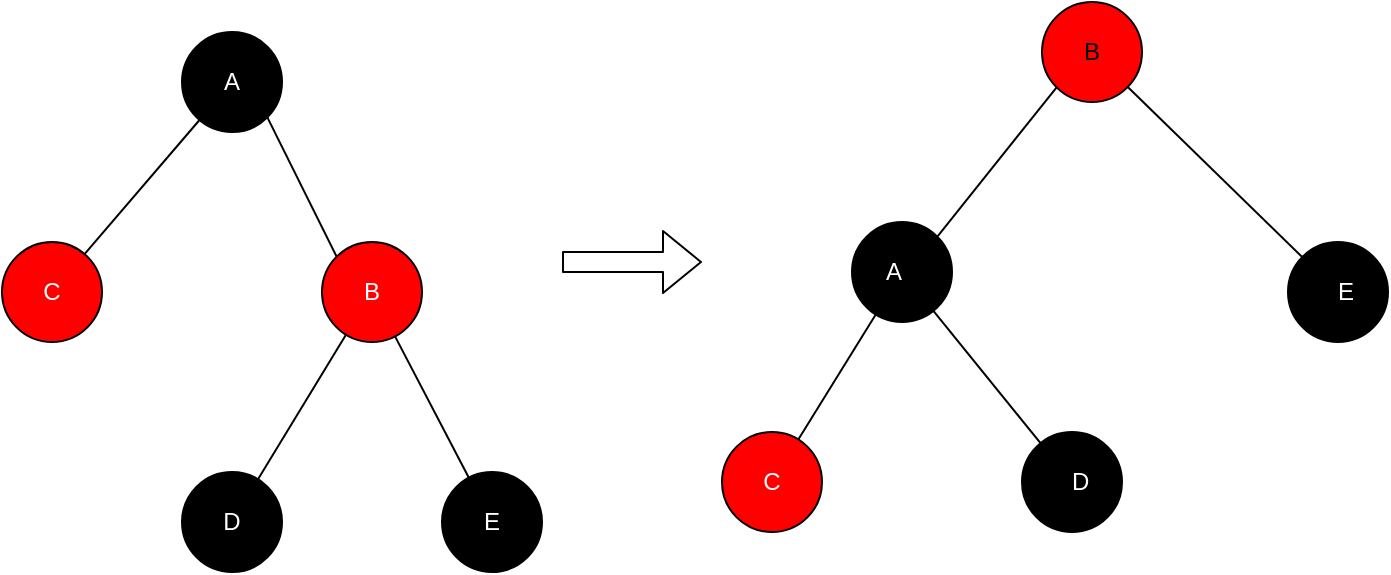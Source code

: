 <mxfile version="11.2.4" type="device" pages="1"><diagram id="YZeXVwDjw1Bd4UorH8uk" name="第 1 页"><mxGraphModel dx="1695" dy="536" grid="1" gridSize="10" guides="1" tooltips="1" connect="1" arrows="1" fold="1" page="1" pageScale="1" pageWidth="827" pageHeight="1169" math="0" shadow="0"><root><mxCell id="0"/><mxCell id="1" parent="0"/><mxCell id="fOvsUzuHjN6cGWeoDmGI-36" value="" style="edgeStyle=none;rounded=0;orthogonalLoop=1;jettySize=auto;html=1;startArrow=none;startFill=0;endArrow=none;endFill=0;" edge="1" parent="1" source="fOvsUzuHjN6cGWeoDmGI-34" target="fOvsUzuHjN6cGWeoDmGI-35"><mxGeometry relative="1" as="geometry"/></mxCell><mxCell id="fOvsUzuHjN6cGWeoDmGI-41" style="edgeStyle=none;rounded=0;orthogonalLoop=1;jettySize=auto;html=1;entryX=0;entryY=1;entryDx=0;entryDy=0;startArrow=none;startFill=0;endArrow=none;endFill=0;exitX=1;exitY=0;exitDx=0;exitDy=0;" edge="1" parent="1" source="fOvsUzuHjN6cGWeoDmGI-34" target="fOvsUzuHjN6cGWeoDmGI-37"><mxGeometry relative="1" as="geometry"><mxPoint x="246" y="345" as="sourcePoint"/></mxGeometry></mxCell><mxCell id="fOvsUzuHjN6cGWeoDmGI-34" value="&lt;font color=&quot;#ffffff&quot;&gt;A&lt;/font&gt;A" style="ellipse;whiteSpace=wrap;html=1;aspect=fixed;shadow=0;fillColor=#000000;" vertex="1" parent="1"><mxGeometry x="195" y="320" width="50" height="50" as="geometry"/></mxCell><mxCell id="fOvsUzuHjN6cGWeoDmGI-35" value="C" style="ellipse;whiteSpace=wrap;html=1;aspect=fixed;shadow=0;fillColor=#FF0000;fontColor=#FFFFFF;" vertex="1" parent="1"><mxGeometry x="130" y="425" width="50" height="50" as="geometry"/></mxCell><mxCell id="fOvsUzuHjN6cGWeoDmGI-47" value="" style="edgeStyle=none;rounded=0;orthogonalLoop=1;jettySize=auto;html=1;startArrow=none;startFill=0;endArrow=none;endFill=0;" edge="1" parent="1" source="fOvsUzuHjN6cGWeoDmGI-34" target="fOvsUzuHjN6cGWeoDmGI-46"><mxGeometry relative="1" as="geometry"/></mxCell><mxCell id="fOvsUzuHjN6cGWeoDmGI-49" value="" style="edgeStyle=none;rounded=0;orthogonalLoop=1;jettySize=auto;html=1;startArrow=none;startFill=0;endArrow=none;endFill=0;" edge="1" parent="1" source="fOvsUzuHjN6cGWeoDmGI-37" target="fOvsUzuHjN6cGWeoDmGI-48"><mxGeometry relative="1" as="geometry"/></mxCell><mxCell id="fOvsUzuHjN6cGWeoDmGI-37" value="B" style="ellipse;whiteSpace=wrap;html=1;aspect=fixed;shadow=0;fillColor=#FF0000;" vertex="1" parent="1"><mxGeometry x="290" y="210" width="50" height="50" as="geometry"/></mxCell><mxCell id="fOvsUzuHjN6cGWeoDmGI-48" value="E&lt;font color=&quot;#ffffff&quot;&gt;E&lt;/font&gt;" style="ellipse;whiteSpace=wrap;html=1;aspect=fixed;shadow=0;fillColor=#000000;align=center;" vertex="1" parent="1"><mxGeometry x="413" y="330" width="50" height="50" as="geometry"/></mxCell><mxCell id="fOvsUzuHjN6cGWeoDmGI-46" value="D&lt;font color=&quot;#ffffff&quot;&gt;D&lt;/font&gt;" style="ellipse;whiteSpace=wrap;html=1;aspect=fixed;shadow=0;fillColor=#000000;" vertex="1" parent="1"><mxGeometry x="280" y="425" width="50" height="50" as="geometry"/></mxCell><mxCell id="fOvsUzuHjN6cGWeoDmGI-50" value="" style="edgeStyle=none;rounded=0;orthogonalLoop=1;jettySize=auto;html=1;startArrow=none;startFill=0;endArrow=none;endFill=0;" edge="1" parent="1" source="fOvsUzuHjN6cGWeoDmGI-52" target="fOvsUzuHjN6cGWeoDmGI-53"><mxGeometry relative="1" as="geometry"/></mxCell><mxCell id="fOvsUzuHjN6cGWeoDmGI-51" style="edgeStyle=none;rounded=0;orthogonalLoop=1;jettySize=auto;html=1;exitX=1;exitY=1;exitDx=0;exitDy=0;entryX=0;entryY=0;entryDx=0;entryDy=0;startArrow=none;startFill=0;endArrow=none;endFill=0;" edge="1" parent="1" source="fOvsUzuHjN6cGWeoDmGI-52" target="fOvsUzuHjN6cGWeoDmGI-56"><mxGeometry relative="1" as="geometry"/></mxCell><mxCell id="fOvsUzuHjN6cGWeoDmGI-52" value="A" style="ellipse;whiteSpace=wrap;html=1;aspect=fixed;shadow=0;fillColor=#000000;fontColor=#FFFFFF;" vertex="1" parent="1"><mxGeometry x="-140" y="225" width="50" height="50" as="geometry"/></mxCell><mxCell id="fOvsUzuHjN6cGWeoDmGI-53" value="C" style="ellipse;whiteSpace=wrap;html=1;aspect=fixed;shadow=0;fillColor=#FF0000;fontColor=#FFFFFF;" vertex="1" parent="1"><mxGeometry x="-230" y="330" width="50" height="50" as="geometry"/></mxCell><mxCell id="fOvsUzuHjN6cGWeoDmGI-54" value="" style="edgeStyle=none;rounded=0;orthogonalLoop=1;jettySize=auto;html=1;startArrow=none;startFill=0;endArrow=none;endFill=0;" edge="1" parent="1" source="fOvsUzuHjN6cGWeoDmGI-56" target="fOvsUzuHjN6cGWeoDmGI-58"><mxGeometry relative="1" as="geometry"/></mxCell><mxCell id="fOvsUzuHjN6cGWeoDmGI-55" value="" style="edgeStyle=none;rounded=0;orthogonalLoop=1;jettySize=auto;html=1;startArrow=none;startFill=0;endArrow=none;endFill=0;" edge="1" parent="1" source="fOvsUzuHjN6cGWeoDmGI-56" target="fOvsUzuHjN6cGWeoDmGI-57"><mxGeometry relative="1" as="geometry"/></mxCell><mxCell id="fOvsUzuHjN6cGWeoDmGI-56" value="B" style="ellipse;whiteSpace=wrap;html=1;aspect=fixed;shadow=0;fillColor=#FF0000;fontColor=#FFFFFF;" vertex="1" parent="1"><mxGeometry x="-70" y="330" width="50" height="50" as="geometry"/></mxCell><mxCell id="fOvsUzuHjN6cGWeoDmGI-57" value="E" style="ellipse;whiteSpace=wrap;html=1;aspect=fixed;shadow=0;fillColor=#000000;fontColor=#FFFFFF;" vertex="1" parent="1"><mxGeometry x="-10" y="445" width="50" height="50" as="geometry"/></mxCell><mxCell id="fOvsUzuHjN6cGWeoDmGI-58" value="D" style="ellipse;whiteSpace=wrap;html=1;aspect=fixed;shadow=0;fillColor=#000000;fontColor=#FFFFFF;" vertex="1" parent="1"><mxGeometry x="-140" y="445" width="50" height="50" as="geometry"/></mxCell><mxCell id="fOvsUzuHjN6cGWeoDmGI-59" value="" style="shape=flexArrow;endArrow=classic;html=1;fontColor=#FFFFFF;" edge="1" parent="1"><mxGeometry width="50" height="50" relative="1" as="geometry"><mxPoint x="50" y="340" as="sourcePoint"/><mxPoint x="120" y="340" as="targetPoint"/></mxGeometry></mxCell></root></mxGraphModel></diagram></mxfile>